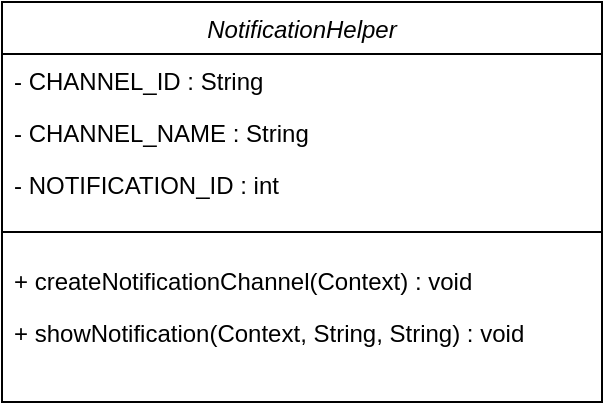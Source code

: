 <mxfile version="25.0.1">
  <diagram name="Page-1" id="SJE5P4L-4zM3NMAlwIp3">
    <mxGraphModel dx="392" dy="504" grid="1" gridSize="10" guides="1" tooltips="1" connect="1" arrows="1" fold="1" page="1" pageScale="1" pageWidth="827" pageHeight="1169" math="0" shadow="0">
      <root>
        <mxCell id="0" />
        <mxCell id="1" parent="0" />
        <mxCell id="b6RvFgSzpwvkIa_Rhs8_-1" value="NotificationHelper" style="swimlane;fontStyle=2;align=center;verticalAlign=top;childLayout=stackLayout;horizontal=1;startSize=26;horizontalStack=0;resizeParent=1;resizeLast=0;collapsible=1;marginBottom=0;rounded=0;shadow=0;strokeWidth=1;" vertex="1" parent="1">
          <mxGeometry x="220" y="120" width="300" height="200" as="geometry">
            <mxRectangle x="230" y="140" width="160" height="26" as="alternateBounds" />
          </mxGeometry>
        </mxCell>
        <mxCell id="b6RvFgSzpwvkIa_Rhs8_-2" value="- CHANNEL_ID : String" style="text;align=left;verticalAlign=top;spacingLeft=4;spacingRight=4;overflow=hidden;rotatable=0;points=[[0,0.5],[1,0.5]];portConstraint=eastwest;" vertex="1" parent="b6RvFgSzpwvkIa_Rhs8_-1">
          <mxGeometry y="26" width="300" height="26" as="geometry" />
        </mxCell>
        <mxCell id="b6RvFgSzpwvkIa_Rhs8_-3" value="- CHANNEL_NAME : String" style="text;align=left;verticalAlign=top;spacingLeft=4;spacingRight=4;overflow=hidden;rotatable=0;points=[[0,0.5],[1,0.5]];portConstraint=eastwest;rounded=0;shadow=0;html=0;" vertex="1" parent="b6RvFgSzpwvkIa_Rhs8_-1">
          <mxGeometry y="52" width="300" height="26" as="geometry" />
        </mxCell>
        <mxCell id="b6RvFgSzpwvkIa_Rhs8_-4" value="- NOTIFICATION_ID : int" style="text;align=left;verticalAlign=top;spacingLeft=4;spacingRight=4;overflow=hidden;rotatable=0;points=[[0,0.5],[1,0.5]];portConstraint=eastwest;rounded=0;shadow=0;html=0;" vertex="1" parent="b6RvFgSzpwvkIa_Rhs8_-1">
          <mxGeometry y="78" width="300" height="26" as="geometry" />
        </mxCell>
        <mxCell id="b6RvFgSzpwvkIa_Rhs8_-13" value="" style="line;html=1;strokeWidth=1;align=left;verticalAlign=middle;spacingTop=-1;spacingLeft=3;spacingRight=3;rotatable=0;labelPosition=right;points=[];portConstraint=eastwest;" vertex="1" parent="b6RvFgSzpwvkIa_Rhs8_-1">
          <mxGeometry y="104" width="300" height="22" as="geometry" />
        </mxCell>
        <mxCell id="b6RvFgSzpwvkIa_Rhs8_-14" value="+ createNotificationChannel(Context) : void" style="text;align=left;verticalAlign=top;spacingLeft=4;spacingRight=4;overflow=hidden;rotatable=0;points=[[0,0.5],[1,0.5]];portConstraint=eastwest;" vertex="1" parent="b6RvFgSzpwvkIa_Rhs8_-1">
          <mxGeometry y="126" width="300" height="26" as="geometry" />
        </mxCell>
        <mxCell id="b6RvFgSzpwvkIa_Rhs8_-16" value="+ showNotification(Context, String, String) : void" style="text;align=left;verticalAlign=top;spacingLeft=4;spacingRight=4;overflow=hidden;rotatable=0;points=[[0,0.5],[1,0.5]];portConstraint=eastwest;" vertex="1" parent="b6RvFgSzpwvkIa_Rhs8_-1">
          <mxGeometry y="152" width="300" height="26" as="geometry" />
        </mxCell>
      </root>
    </mxGraphModel>
  </diagram>
</mxfile>
